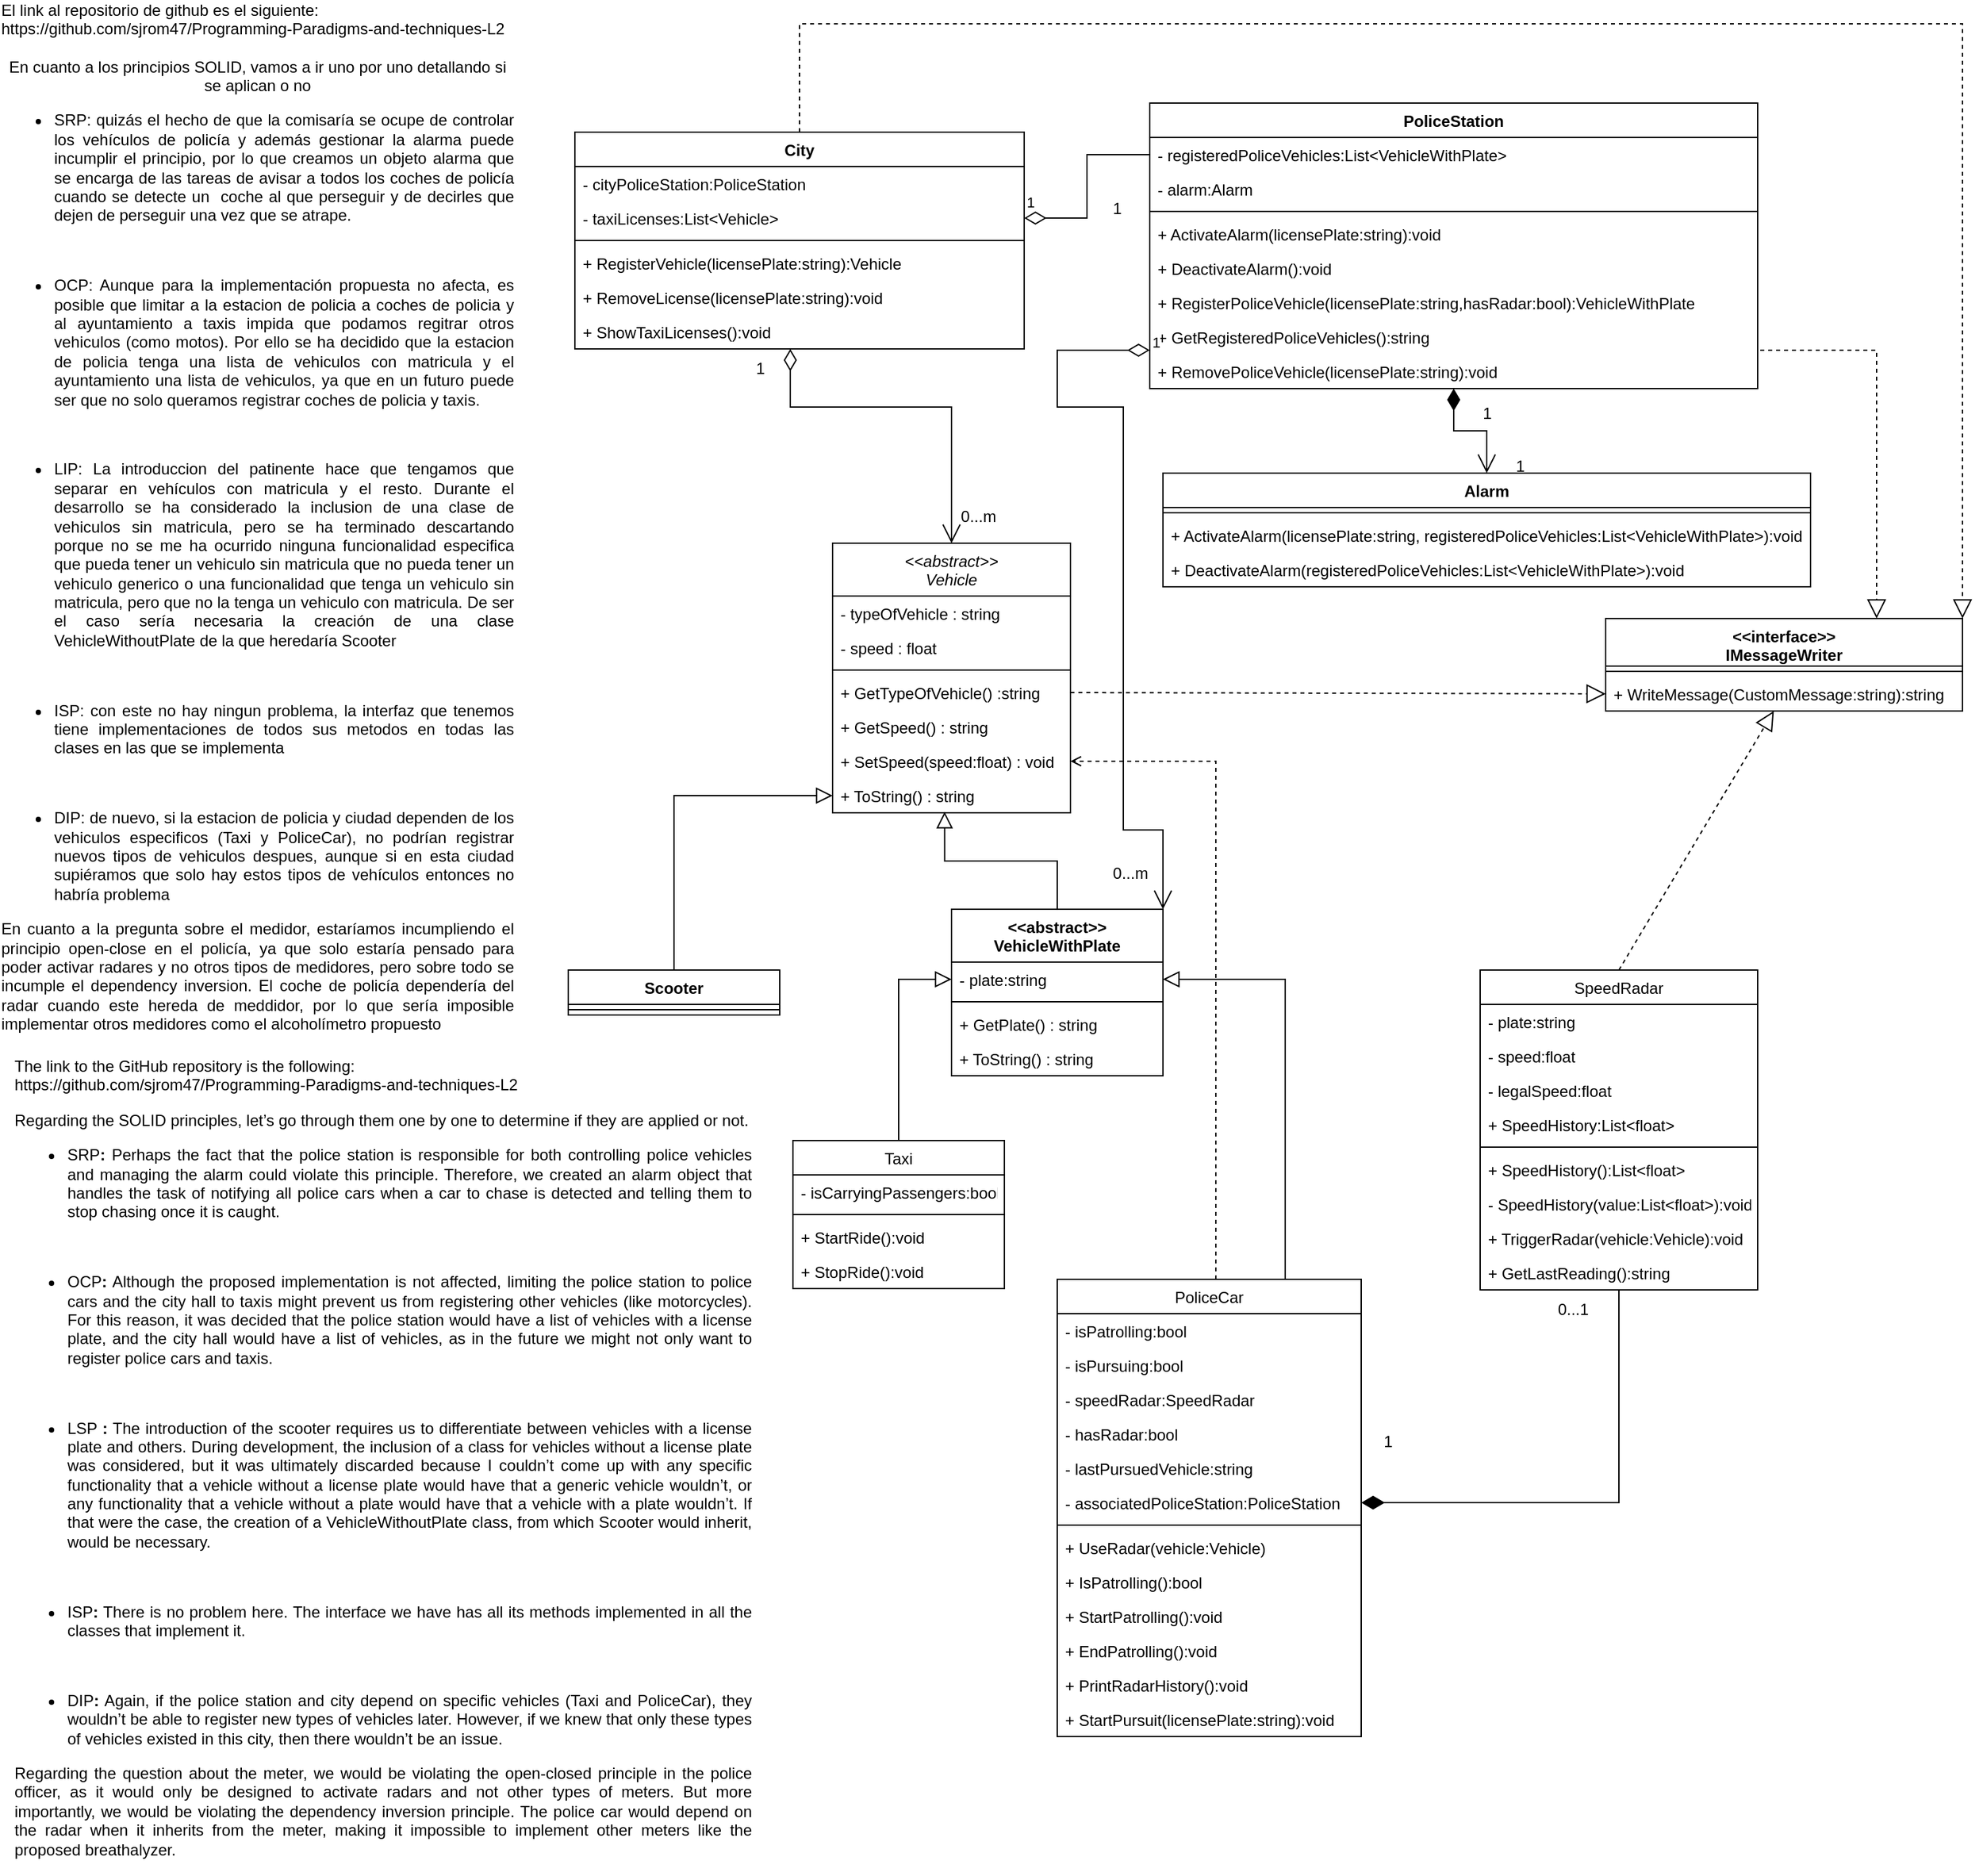 <mxfile version="24.7.17">
  <diagram id="C5RBs43oDa-KdzZeNtuy" name="Page-1">
    <mxGraphModel dx="1994" dy="1859" grid="1" gridSize="10" guides="1" tooltips="1" connect="1" arrows="1" fold="1" page="1" pageScale="1" pageWidth="827" pageHeight="1169" math="0" shadow="0">
      <root>
        <mxCell id="WIyWlLk6GJQsqaUBKTNV-0" />
        <mxCell id="WIyWlLk6GJQsqaUBKTNV-1" parent="WIyWlLk6GJQsqaUBKTNV-0" />
        <mxCell id="zkfFHV4jXpPFQw0GAbJ--0" value="&lt;&lt;abstract&gt;&gt;&#xa;Vehicle" style="swimlane;fontStyle=2;align=center;verticalAlign=top;childLayout=stackLayout;horizontal=1;startSize=40;horizontalStack=0;resizeParent=1;resizeLast=0;collapsible=1;marginBottom=0;rounded=0;shadow=0;strokeWidth=1;" parent="WIyWlLk6GJQsqaUBKTNV-1" vertex="1">
          <mxGeometry x="140" y="133" width="180" height="204" as="geometry">
            <mxRectangle x="230" y="140" width="160" height="26" as="alternateBounds" />
          </mxGeometry>
        </mxCell>
        <mxCell id="zkfFHV4jXpPFQw0GAbJ--1" value="- typeOfVehicle : string" style="text;align=left;verticalAlign=top;spacingLeft=4;spacingRight=4;overflow=hidden;rotatable=0;points=[[0,0.5],[1,0.5]];portConstraint=eastwest;" parent="zkfFHV4jXpPFQw0GAbJ--0" vertex="1">
          <mxGeometry y="40" width="180" height="26" as="geometry" />
        </mxCell>
        <mxCell id="zkfFHV4jXpPFQw0GAbJ--3" value="- speed : float" style="text;align=left;verticalAlign=top;spacingLeft=4;spacingRight=4;overflow=hidden;rotatable=0;points=[[0,0.5],[1,0.5]];portConstraint=eastwest;rounded=0;shadow=0;html=0;" parent="zkfFHV4jXpPFQw0GAbJ--0" vertex="1">
          <mxGeometry y="66" width="180" height="26" as="geometry" />
        </mxCell>
        <mxCell id="zkfFHV4jXpPFQw0GAbJ--4" value="" style="line;html=1;strokeWidth=1;align=left;verticalAlign=middle;spacingTop=-1;spacingLeft=3;spacingRight=3;rotatable=0;labelPosition=right;points=[];portConstraint=eastwest;" parent="zkfFHV4jXpPFQw0GAbJ--0" vertex="1">
          <mxGeometry y="92" width="180" height="8" as="geometry" />
        </mxCell>
        <mxCell id="zkfFHV4jXpPFQw0GAbJ--5" value="+ GetTypeOfVehicle() :string" style="text;align=left;verticalAlign=top;spacingLeft=4;spacingRight=4;overflow=hidden;rotatable=0;points=[[0,0.5],[1,0.5]];portConstraint=eastwest;" parent="zkfFHV4jXpPFQw0GAbJ--0" vertex="1">
          <mxGeometry y="100" width="180" height="26" as="geometry" />
        </mxCell>
        <mxCell id="Tdw9SRZWMOGVQ2NLU8M8-1" value="+ GetSpeed() : string" style="text;align=left;verticalAlign=top;spacingLeft=4;spacingRight=4;overflow=hidden;rotatable=0;points=[[0,0.5],[1,0.5]];portConstraint=eastwest;" parent="zkfFHV4jXpPFQw0GAbJ--0" vertex="1">
          <mxGeometry y="126" width="180" height="26" as="geometry" />
        </mxCell>
        <mxCell id="Tdw9SRZWMOGVQ2NLU8M8-18" value="+ SetSpeed(speed:float) : void" style="text;align=left;verticalAlign=top;spacingLeft=4;spacingRight=4;overflow=hidden;rotatable=0;points=[[0,0.5],[1,0.5]];portConstraint=eastwest;" parent="zkfFHV4jXpPFQw0GAbJ--0" vertex="1">
          <mxGeometry y="152" width="180" height="26" as="geometry" />
        </mxCell>
        <mxCell id="Tdw9SRZWMOGVQ2NLU8M8-2" value="+ ToString() : string" style="text;align=left;verticalAlign=top;spacingLeft=4;spacingRight=4;overflow=hidden;rotatable=0;points=[[0,0.5],[1,0.5]];portConstraint=eastwest;" parent="zkfFHV4jXpPFQw0GAbJ--0" vertex="1">
          <mxGeometry y="178" width="180" height="26" as="geometry" />
        </mxCell>
        <mxCell id="zkfFHV4jXpPFQw0GAbJ--6" value="Taxi" style="swimlane;fontStyle=0;align=center;verticalAlign=top;childLayout=stackLayout;horizontal=1;startSize=26;horizontalStack=0;resizeParent=1;resizeLast=0;collapsible=1;marginBottom=0;rounded=0;shadow=0;strokeWidth=1;" parent="WIyWlLk6GJQsqaUBKTNV-1" vertex="1">
          <mxGeometry x="110" y="585" width="160" height="112" as="geometry">
            <mxRectangle x="130" y="380" width="160" height="26" as="alternateBounds" />
          </mxGeometry>
        </mxCell>
        <mxCell id="zkfFHV4jXpPFQw0GAbJ--7" value="- isCarryingPassengers:bool" style="text;align=left;verticalAlign=top;spacingLeft=4;spacingRight=4;overflow=hidden;rotatable=0;points=[[0,0.5],[1,0.5]];portConstraint=eastwest;" parent="zkfFHV4jXpPFQw0GAbJ--6" vertex="1">
          <mxGeometry y="26" width="160" height="26" as="geometry" />
        </mxCell>
        <mxCell id="zkfFHV4jXpPFQw0GAbJ--9" value="" style="line;html=1;strokeWidth=1;align=left;verticalAlign=middle;spacingTop=-1;spacingLeft=3;spacingRight=3;rotatable=0;labelPosition=right;points=[];portConstraint=eastwest;" parent="zkfFHV4jXpPFQw0GAbJ--6" vertex="1">
          <mxGeometry y="52" width="160" height="8" as="geometry" />
        </mxCell>
        <mxCell id="zkfFHV4jXpPFQw0GAbJ--8" value="+ StartRide():void" style="text;align=left;verticalAlign=top;spacingLeft=4;spacingRight=4;overflow=hidden;rotatable=0;points=[[0,0.5],[1,0.5]];portConstraint=eastwest;rounded=0;shadow=0;html=0;" parent="zkfFHV4jXpPFQw0GAbJ--6" vertex="1">
          <mxGeometry y="60" width="160" height="26" as="geometry" />
        </mxCell>
        <mxCell id="zkfFHV4jXpPFQw0GAbJ--11" value="+ StopRide():void" style="text;align=left;verticalAlign=top;spacingLeft=4;spacingRight=4;overflow=hidden;rotatable=0;points=[[0,0.5],[1,0.5]];portConstraint=eastwest;" parent="zkfFHV4jXpPFQw0GAbJ--6" vertex="1">
          <mxGeometry y="86" width="160" height="26" as="geometry" />
        </mxCell>
        <mxCell id="zkfFHV4jXpPFQw0GAbJ--12" value="" style="endArrow=block;endSize=10;endFill=0;shadow=0;strokeWidth=1;rounded=0;curved=0;edgeStyle=elbowEdgeStyle;elbow=vertical;entryX=0;entryY=0.5;entryDx=0;entryDy=0;" parent="WIyWlLk6GJQsqaUBKTNV-1" source="zkfFHV4jXpPFQw0GAbJ--6" target="FYR1o_9sWj_2wDH_Xqjh-3" edge="1">
          <mxGeometry width="160" relative="1" as="geometry">
            <mxPoint x="200" y="203" as="sourcePoint" />
            <mxPoint x="170" y="409" as="targetPoint" />
            <Array as="points">
              <mxPoint x="190" y="463" />
            </Array>
          </mxGeometry>
        </mxCell>
        <mxCell id="Tdw9SRZWMOGVQ2NLU8M8-36" style="edgeStyle=orthogonalEdgeStyle;rounded=0;orthogonalLoop=1;jettySize=auto;html=1;entryX=1;entryY=0.5;entryDx=0;entryDy=0;endArrow=open;endFill=0;dashed=1;" parent="WIyWlLk6GJQsqaUBKTNV-1" source="zkfFHV4jXpPFQw0GAbJ--13" target="Tdw9SRZWMOGVQ2NLU8M8-18" edge="1">
          <mxGeometry relative="1" as="geometry">
            <Array as="points">
              <mxPoint x="430" y="298" />
            </Array>
          </mxGeometry>
        </mxCell>
        <mxCell id="zkfFHV4jXpPFQw0GAbJ--13" value="PoliceCar" style="swimlane;fontStyle=0;align=center;verticalAlign=top;childLayout=stackLayout;horizontal=1;startSize=26;horizontalStack=0;resizeParent=1;resizeLast=0;collapsible=1;marginBottom=0;rounded=0;shadow=0;strokeWidth=1;" parent="WIyWlLk6GJQsqaUBKTNV-1" vertex="1">
          <mxGeometry x="310" y="690" width="230" height="346" as="geometry">
            <mxRectangle x="340" y="380" width="170" height="26" as="alternateBounds" />
          </mxGeometry>
        </mxCell>
        <mxCell id="Tdw9SRZWMOGVQ2NLU8M8-24" value="- isPatrolling:bool" style="text;align=left;verticalAlign=top;spacingLeft=4;spacingRight=4;overflow=hidden;rotatable=0;points=[[0,0.5],[1,0.5]];portConstraint=eastwest;" parent="zkfFHV4jXpPFQw0GAbJ--13" vertex="1">
          <mxGeometry y="26" width="230" height="26" as="geometry" />
        </mxCell>
        <mxCell id="zkfFHV4jXpPFQw0GAbJ--14" value="- isPursuing:bool" style="text;align=left;verticalAlign=top;spacingLeft=4;spacingRight=4;overflow=hidden;rotatable=0;points=[[0,0.5],[1,0.5]];portConstraint=eastwest;" parent="zkfFHV4jXpPFQw0GAbJ--13" vertex="1">
          <mxGeometry y="52" width="230" height="26" as="geometry" />
        </mxCell>
        <mxCell id="Tdw9SRZWMOGVQ2NLU8M8-34" value="- speedRadar:SpeedRadar" style="text;align=left;verticalAlign=top;spacingLeft=4;spacingRight=4;overflow=hidden;rotatable=0;points=[[0,0.5],[1,0.5]];portConstraint=eastwest;" parent="zkfFHV4jXpPFQw0GAbJ--13" vertex="1">
          <mxGeometry y="78" width="230" height="26" as="geometry" />
        </mxCell>
        <mxCell id="BctB3vog6OX32HgZ9Fam-0" value="- hasRadar:bool" style="text;align=left;verticalAlign=top;spacingLeft=4;spacingRight=4;overflow=hidden;rotatable=0;points=[[0,0.5],[1,0.5]];portConstraint=eastwest;" parent="zkfFHV4jXpPFQw0GAbJ--13" vertex="1">
          <mxGeometry y="104" width="230" height="26" as="geometry" />
        </mxCell>
        <mxCell id="FYR1o_9sWj_2wDH_Xqjh-20" value="- lastPursuedVehicle:string" style="text;align=left;verticalAlign=top;spacingLeft=4;spacingRight=4;overflow=hidden;rotatable=0;points=[[0,0.5],[1,0.5]];portConstraint=eastwest;" parent="zkfFHV4jXpPFQw0GAbJ--13" vertex="1">
          <mxGeometry y="130" width="230" height="26" as="geometry" />
        </mxCell>
        <mxCell id="Tdw9SRZWMOGVQ2NLU8M8-32" value="- associatedPoliceStation:PoliceStation" style="text;align=left;verticalAlign=top;spacingLeft=4;spacingRight=4;overflow=hidden;rotatable=0;points=[[0,0.5],[1,0.5]];portConstraint=eastwest;" parent="zkfFHV4jXpPFQw0GAbJ--13" vertex="1">
          <mxGeometry y="156" width="230" height="26" as="geometry" />
        </mxCell>
        <mxCell id="zkfFHV4jXpPFQw0GAbJ--15" value="" style="line;html=1;strokeWidth=1;align=left;verticalAlign=middle;spacingTop=-1;spacingLeft=3;spacingRight=3;rotatable=0;labelPosition=right;points=[];portConstraint=eastwest;" parent="zkfFHV4jXpPFQw0GAbJ--13" vertex="1">
          <mxGeometry y="182" width="230" height="8" as="geometry" />
        </mxCell>
        <mxCell id="Tdw9SRZWMOGVQ2NLU8M8-12" value="+ UseRadar(vehicle:Vehicle)" style="text;align=left;verticalAlign=top;spacingLeft=4;spacingRight=4;overflow=hidden;rotatable=0;points=[[0,0.5],[1,0.5]];portConstraint=eastwest;" parent="zkfFHV4jXpPFQw0GAbJ--13" vertex="1">
          <mxGeometry y="190" width="230" height="26" as="geometry" />
        </mxCell>
        <mxCell id="Tdw9SRZWMOGVQ2NLU8M8-13" value="+ IsPatrolling():bool" style="text;align=left;verticalAlign=top;spacingLeft=4;spacingRight=4;overflow=hidden;rotatable=0;points=[[0,0.5],[1,0.5]];portConstraint=eastwest;" parent="zkfFHV4jXpPFQw0GAbJ--13" vertex="1">
          <mxGeometry y="216" width="230" height="26" as="geometry" />
        </mxCell>
        <mxCell id="Tdw9SRZWMOGVQ2NLU8M8-14" value="+ StartPatrolling():void" style="text;align=left;verticalAlign=top;spacingLeft=4;spacingRight=4;overflow=hidden;rotatable=0;points=[[0,0.5],[1,0.5]];portConstraint=eastwest;" parent="zkfFHV4jXpPFQw0GAbJ--13" vertex="1">
          <mxGeometry y="242" width="230" height="26" as="geometry" />
        </mxCell>
        <mxCell id="Tdw9SRZWMOGVQ2NLU8M8-15" value="+ EndPatrolling():void" style="text;align=left;verticalAlign=top;spacingLeft=4;spacingRight=4;overflow=hidden;rotatable=0;points=[[0,0.5],[1,0.5]];portConstraint=eastwest;" parent="zkfFHV4jXpPFQw0GAbJ--13" vertex="1">
          <mxGeometry y="268" width="230" height="26" as="geometry" />
        </mxCell>
        <mxCell id="Tdw9SRZWMOGVQ2NLU8M8-16" value="+ PrintRadarHistory():void" style="text;align=left;verticalAlign=top;spacingLeft=4;spacingRight=4;overflow=hidden;rotatable=0;points=[[0,0.5],[1,0.5]];portConstraint=eastwest;" parent="zkfFHV4jXpPFQw0GAbJ--13" vertex="1">
          <mxGeometry y="294" width="230" height="26" as="geometry" />
        </mxCell>
        <mxCell id="iNS-yqDXoTO4v2bwnHlp-34" value="+ StartPursuit(licensePlate:string):void" style="text;align=left;verticalAlign=top;spacingLeft=4;spacingRight=4;overflow=hidden;rotatable=0;points=[[0,0.5],[1,0.5]];portConstraint=eastwest;" parent="zkfFHV4jXpPFQw0GAbJ--13" vertex="1">
          <mxGeometry y="320" width="230" height="26" as="geometry" />
        </mxCell>
        <mxCell id="zkfFHV4jXpPFQw0GAbJ--16" value="" style="endArrow=block;endSize=10;endFill=0;shadow=0;strokeWidth=1;rounded=0;curved=0;edgeStyle=elbowEdgeStyle;elbow=vertical;entryX=1;entryY=0.5;entryDx=0;entryDy=0;exitX=0.75;exitY=0;exitDx=0;exitDy=0;" parent="WIyWlLk6GJQsqaUBKTNV-1" source="zkfFHV4jXpPFQw0GAbJ--13" target="FYR1o_9sWj_2wDH_Xqjh-3" edge="1">
          <mxGeometry width="160" relative="1" as="geometry">
            <mxPoint x="210" y="373" as="sourcePoint" />
            <mxPoint x="310" y="271" as="targetPoint" />
            <Array as="points">
              <mxPoint x="430" y="463" />
            </Array>
          </mxGeometry>
        </mxCell>
        <mxCell id="Tdw9SRZWMOGVQ2NLU8M8-35" style="edgeStyle=orthogonalEdgeStyle;rounded=0;orthogonalLoop=1;jettySize=auto;html=1;entryX=1;entryY=0.5;entryDx=0;entryDy=0;endArrow=diamondThin;endFill=1;startSize=6;endSize=15;" parent="WIyWlLk6GJQsqaUBKTNV-1" source="zkfFHV4jXpPFQw0GAbJ--17" target="Tdw9SRZWMOGVQ2NLU8M8-32" edge="1">
          <mxGeometry relative="1" as="geometry" />
        </mxCell>
        <mxCell id="zkfFHV4jXpPFQw0GAbJ--17" value="SpeedRadar" style="swimlane;fontStyle=0;align=center;verticalAlign=top;childLayout=stackLayout;horizontal=1;startSize=26;horizontalStack=0;resizeParent=1;resizeLast=0;collapsible=1;marginBottom=0;rounded=0;shadow=0;strokeWidth=1;" parent="WIyWlLk6GJQsqaUBKTNV-1" vertex="1">
          <mxGeometry x="630" y="456" width="210" height="242" as="geometry">
            <mxRectangle x="550" y="140" width="160" height="26" as="alternateBounds" />
          </mxGeometry>
        </mxCell>
        <mxCell id="zkfFHV4jXpPFQw0GAbJ--18" value="- plate:string" style="text;align=left;verticalAlign=top;spacingLeft=4;spacingRight=4;overflow=hidden;rotatable=0;points=[[0,0.5],[1,0.5]];portConstraint=eastwest;" parent="zkfFHV4jXpPFQw0GAbJ--17" vertex="1">
          <mxGeometry y="26" width="210" height="26" as="geometry" />
        </mxCell>
        <mxCell id="zkfFHV4jXpPFQw0GAbJ--19" value="- speed:float" style="text;align=left;verticalAlign=top;spacingLeft=4;spacingRight=4;overflow=hidden;rotatable=0;points=[[0,0.5],[1,0.5]];portConstraint=eastwest;rounded=0;shadow=0;html=0;" parent="zkfFHV4jXpPFQw0GAbJ--17" vertex="1">
          <mxGeometry y="52" width="210" height="26" as="geometry" />
        </mxCell>
        <mxCell id="zkfFHV4jXpPFQw0GAbJ--20" value="- legalSpeed:float" style="text;align=left;verticalAlign=top;spacingLeft=4;spacingRight=4;overflow=hidden;rotatable=0;points=[[0,0.5],[1,0.5]];portConstraint=eastwest;rounded=0;shadow=0;html=0;" parent="zkfFHV4jXpPFQw0GAbJ--17" vertex="1">
          <mxGeometry y="78" width="210" height="26" as="geometry" />
        </mxCell>
        <mxCell id="zkfFHV4jXpPFQw0GAbJ--21" value="+ SpeedHistory:List&lt;float&gt;" style="text;align=left;verticalAlign=top;spacingLeft=4;spacingRight=4;overflow=hidden;rotatable=0;points=[[0,0.5],[1,0.5]];portConstraint=eastwest;rounded=0;shadow=0;html=0;" parent="zkfFHV4jXpPFQw0GAbJ--17" vertex="1">
          <mxGeometry y="104" width="210" height="26" as="geometry" />
        </mxCell>
        <mxCell id="zkfFHV4jXpPFQw0GAbJ--23" value="" style="line;html=1;strokeWidth=1;align=left;verticalAlign=middle;spacingTop=-1;spacingLeft=3;spacingRight=3;rotatable=0;labelPosition=right;points=[];portConstraint=eastwest;" parent="zkfFHV4jXpPFQw0GAbJ--17" vertex="1">
          <mxGeometry y="130" width="210" height="8" as="geometry" />
        </mxCell>
        <mxCell id="zkfFHV4jXpPFQw0GAbJ--22" value="+ SpeedHistory():List&lt;float&gt;" style="text;align=left;verticalAlign=top;spacingLeft=4;spacingRight=4;overflow=hidden;rotatable=0;points=[[0,0.5],[1,0.5]];portConstraint=eastwest;rounded=0;shadow=0;html=0;" parent="zkfFHV4jXpPFQw0GAbJ--17" vertex="1">
          <mxGeometry y="138" width="210" height="26" as="geometry" />
        </mxCell>
        <mxCell id="zkfFHV4jXpPFQw0GAbJ--24" value="- SpeedHistory(value:List&lt;float&gt;):void" style="text;align=left;verticalAlign=top;spacingLeft=4;spacingRight=4;overflow=hidden;rotatable=0;points=[[0,0.5],[1,0.5]];portConstraint=eastwest;" parent="zkfFHV4jXpPFQw0GAbJ--17" vertex="1">
          <mxGeometry y="164" width="210" height="26" as="geometry" />
        </mxCell>
        <mxCell id="zkfFHV4jXpPFQw0GAbJ--25" value="+ TriggerRadar(vehicle:Vehicle):void" style="text;align=left;verticalAlign=top;spacingLeft=4;spacingRight=4;overflow=hidden;rotatable=0;points=[[0,0.5],[1,0.5]];portConstraint=eastwest;" parent="zkfFHV4jXpPFQw0GAbJ--17" vertex="1">
          <mxGeometry y="190" width="210" height="26" as="geometry" />
        </mxCell>
        <mxCell id="Tdw9SRZWMOGVQ2NLU8M8-19" value="+ GetLastReading():string" style="text;align=left;verticalAlign=top;spacingLeft=4;spacingRight=4;overflow=hidden;rotatable=0;points=[[0,0.5],[1,0.5]];portConstraint=eastwest;" parent="zkfFHV4jXpPFQw0GAbJ--17" vertex="1">
          <mxGeometry y="216" width="210" height="26" as="geometry" />
        </mxCell>
        <mxCell id="Tdw9SRZWMOGVQ2NLU8M8-5" value="&amp;lt;&amp;lt;interface&amp;gt;&amp;gt;&lt;div&gt;IMessageWriter&lt;/div&gt;" style="swimlane;fontStyle=1;align=center;verticalAlign=top;childLayout=stackLayout;horizontal=1;startSize=36;horizontalStack=0;resizeParent=1;resizeParentMax=0;resizeLast=0;collapsible=1;marginBottom=0;whiteSpace=wrap;html=1;" parent="WIyWlLk6GJQsqaUBKTNV-1" vertex="1">
          <mxGeometry x="725" y="190" width="270" height="70" as="geometry" />
        </mxCell>
        <mxCell id="Tdw9SRZWMOGVQ2NLU8M8-7" value="" style="line;strokeWidth=1;fillColor=none;align=left;verticalAlign=middle;spacingTop=-1;spacingLeft=3;spacingRight=3;rotatable=0;labelPosition=right;points=[];portConstraint=eastwest;strokeColor=inherit;" parent="Tdw9SRZWMOGVQ2NLU8M8-5" vertex="1">
          <mxGeometry y="36" width="270" height="8" as="geometry" />
        </mxCell>
        <mxCell id="Tdw9SRZWMOGVQ2NLU8M8-8" value="+ WriteMessage(CustomMessage:string):string" style="text;strokeColor=none;fillColor=none;align=left;verticalAlign=top;spacingLeft=4;spacingRight=4;overflow=hidden;rotatable=0;points=[[0,0.5],[1,0.5]];portConstraint=eastwest;whiteSpace=wrap;html=1;" parent="Tdw9SRZWMOGVQ2NLU8M8-5" vertex="1">
          <mxGeometry y="44" width="270" height="26" as="geometry" />
        </mxCell>
        <mxCell id="ntqVdeVuu3aMAFXfM20n-0" style="edgeStyle=orthogonalEdgeStyle;rounded=0;orthogonalLoop=1;jettySize=auto;html=1;dashed=1;strokeColor=default;align=center;verticalAlign=middle;fontFamily=Helvetica;fontSize=11;fontColor=default;labelBackgroundColor=default;endArrow=block;endFill=0;endSize=12;exitX=1;exitY=0.5;exitDx=0;exitDy=0;" parent="WIyWlLk6GJQsqaUBKTNV-1" source="HIWES7zEq5GttDM-q2rz-3" target="Tdw9SRZWMOGVQ2NLU8M8-5" edge="1">
          <mxGeometry relative="1" as="geometry">
            <Array as="points">
              <mxPoint x="930" y="-13" />
            </Array>
          </mxGeometry>
        </mxCell>
        <mxCell id="ntqVdeVuu3aMAFXfM20n-9" style="edgeStyle=orthogonalEdgeStyle;rounded=0;orthogonalLoop=1;jettySize=auto;html=1;entryX=0.5;entryY=0;entryDx=0;entryDy=0;strokeColor=default;align=left;verticalAlign=bottom;fontFamily=Helvetica;fontSize=11;fontColor=default;labelBackgroundColor=default;startArrow=diamondThin;startFill=1;startSize=14;endArrow=open;endSize=12;" parent="WIyWlLk6GJQsqaUBKTNV-1" source="Tdw9SRZWMOGVQ2NLU8M8-20" target="ntqVdeVuu3aMAFXfM20n-2" edge="1">
          <mxGeometry relative="1" as="geometry" />
        </mxCell>
        <mxCell id="Tdw9SRZWMOGVQ2NLU8M8-20" value="PoliceStation" style="swimlane;fontStyle=1;align=center;verticalAlign=top;childLayout=stackLayout;horizontal=1;startSize=26;horizontalStack=0;resizeParent=1;resizeParentMax=0;resizeLast=0;collapsible=1;marginBottom=0;whiteSpace=wrap;html=1;" parent="WIyWlLk6GJQsqaUBKTNV-1" vertex="1">
          <mxGeometry x="380" y="-200" width="460" height="216" as="geometry" />
        </mxCell>
        <mxCell id="Tdw9SRZWMOGVQ2NLU8M8-21" value="- registeredPoliceVehicles:List&amp;lt;VehicleWithPlate&amp;gt;" style="text;strokeColor=none;fillColor=none;align=left;verticalAlign=top;spacingLeft=4;spacingRight=4;overflow=hidden;rotatable=0;points=[[0,0.5],[1,0.5]];portConstraint=eastwest;whiteSpace=wrap;html=1;" parent="Tdw9SRZWMOGVQ2NLU8M8-20" vertex="1">
          <mxGeometry y="26" width="460" height="26" as="geometry" />
        </mxCell>
        <mxCell id="ntqVdeVuu3aMAFXfM20n-10" value="- alarm:Alarm" style="text;strokeColor=none;fillColor=none;align=left;verticalAlign=top;spacingLeft=4;spacingRight=4;overflow=hidden;rotatable=0;points=[[0,0.5],[1,0.5]];portConstraint=eastwest;whiteSpace=wrap;html=1;" parent="Tdw9SRZWMOGVQ2NLU8M8-20" vertex="1">
          <mxGeometry y="52" width="460" height="26" as="geometry" />
        </mxCell>
        <mxCell id="Tdw9SRZWMOGVQ2NLU8M8-22" value="" style="line;strokeWidth=1;fillColor=none;align=left;verticalAlign=middle;spacingTop=-1;spacingLeft=3;spacingRight=3;rotatable=0;labelPosition=right;points=[];portConstraint=eastwest;strokeColor=inherit;" parent="Tdw9SRZWMOGVQ2NLU8M8-20" vertex="1">
          <mxGeometry y="78" width="460" height="8" as="geometry" />
        </mxCell>
        <mxCell id="iNS-yqDXoTO4v2bwnHlp-31" value="+ ActivateAlarm(licensePlate:string):void" style="text;align=left;verticalAlign=top;spacingLeft=4;spacingRight=4;overflow=hidden;rotatable=0;points=[[0,0.5],[1,0.5]];portConstraint=eastwest;" parent="Tdw9SRZWMOGVQ2NLU8M8-20" vertex="1">
          <mxGeometry y="86" width="460" height="26" as="geometry" />
        </mxCell>
        <mxCell id="iNS-yqDXoTO4v2bwnHlp-32" value="+ DeactivateAlarm():void" style="text;align=left;verticalAlign=top;spacingLeft=4;spacingRight=4;overflow=hidden;rotatable=0;points=[[0,0.5],[1,0.5]];portConstraint=eastwest;" parent="Tdw9SRZWMOGVQ2NLU8M8-20" vertex="1">
          <mxGeometry y="112" width="460" height="26" as="geometry" />
        </mxCell>
        <mxCell id="HIWES7zEq5GttDM-q2rz-0" value="+ RegisterPoliceVehicle(licensePlate:string,hasRadar:bool):VehicleWithPlate" style="text;strokeColor=none;fillColor=none;align=left;verticalAlign=top;spacingLeft=4;spacingRight=4;overflow=hidden;rotatable=0;points=[[0,0.5],[1,0.5]];portConstraint=eastwest;whiteSpace=wrap;html=1;" parent="Tdw9SRZWMOGVQ2NLU8M8-20" vertex="1">
          <mxGeometry y="138" width="460" height="26" as="geometry" />
        </mxCell>
        <mxCell id="k7UdUFKAMcgVLaWvcRoY-4" value="+ GetRegisteredPoliceVehicles():string" style="text;strokeColor=none;fillColor=none;align=left;verticalAlign=top;spacingLeft=4;spacingRight=4;overflow=hidden;rotatable=0;points=[[0,0.5],[1,0.5]];portConstraint=eastwest;whiteSpace=wrap;html=1;" vertex="1" parent="Tdw9SRZWMOGVQ2NLU8M8-20">
          <mxGeometry y="164" width="460" height="26" as="geometry" />
        </mxCell>
        <mxCell id="HIWES7zEq5GttDM-q2rz-3" value="+ RemovePoliceVehicle(licensePlate:string):void" style="text;strokeColor=none;fillColor=none;align=left;verticalAlign=top;spacingLeft=4;spacingRight=4;overflow=hidden;rotatable=0;points=[[0,0.5],[1,0.5]];portConstraint=eastwest;whiteSpace=wrap;html=1;" parent="Tdw9SRZWMOGVQ2NLU8M8-20" vertex="1">
          <mxGeometry y="190" width="460" height="26" as="geometry" />
        </mxCell>
        <mxCell id="iNS-yqDXoTO4v2bwnHlp-13" style="edgeStyle=orthogonalEdgeStyle;rounded=0;orthogonalLoop=1;jettySize=auto;html=1;endArrow=open;endFill=0;endSize=12;startSize=14;startArrow=diamondThin;startFill=0;entryX=0.5;entryY=0;entryDx=0;entryDy=0;" parent="WIyWlLk6GJQsqaUBKTNV-1" source="Tdw9SRZWMOGVQ2NLU8M8-25" target="zkfFHV4jXpPFQw0GAbJ--0" edge="1">
          <mxGeometry relative="1" as="geometry">
            <mxPoint x="230" y="130" as="targetPoint" />
            <Array as="points">
              <mxPoint x="108" y="30" />
              <mxPoint x="230" y="30" />
            </Array>
          </mxGeometry>
        </mxCell>
        <mxCell id="ntqVdeVuu3aMAFXfM20n-1" style="edgeStyle=orthogonalEdgeStyle;rounded=0;orthogonalLoop=1;jettySize=auto;html=1;dashed=1;strokeColor=default;align=center;verticalAlign=middle;fontFamily=Helvetica;fontSize=11;fontColor=default;labelBackgroundColor=default;endArrow=block;endFill=0;endSize=12;entryX=1;entryY=0;entryDx=0;entryDy=0;" parent="WIyWlLk6GJQsqaUBKTNV-1" source="Tdw9SRZWMOGVQ2NLU8M8-25" target="Tdw9SRZWMOGVQ2NLU8M8-5" edge="1">
          <mxGeometry relative="1" as="geometry">
            <mxPoint x="1000" y="190" as="targetPoint" />
            <Array as="points">
              <mxPoint x="115" y="-260" />
              <mxPoint x="995" y="-260" />
            </Array>
          </mxGeometry>
        </mxCell>
        <mxCell id="Tdw9SRZWMOGVQ2NLU8M8-25" value="City" style="swimlane;fontStyle=1;align=center;verticalAlign=top;childLayout=stackLayout;horizontal=1;startSize=26;horizontalStack=0;resizeParent=1;resizeParentMax=0;resizeLast=0;collapsible=1;marginBottom=0;whiteSpace=wrap;html=1;" parent="WIyWlLk6GJQsqaUBKTNV-1" vertex="1">
          <mxGeometry x="-55" y="-178" width="340" height="164" as="geometry" />
        </mxCell>
        <mxCell id="Tdw9SRZWMOGVQ2NLU8M8-26" value="- cityPoliceStation:PoliceStation" style="text;strokeColor=none;fillColor=none;align=left;verticalAlign=top;spacingLeft=4;spacingRight=4;overflow=hidden;rotatable=0;points=[[0,0.5],[1,0.5]];portConstraint=eastwest;whiteSpace=wrap;html=1;" parent="Tdw9SRZWMOGVQ2NLU8M8-25" vertex="1">
          <mxGeometry y="26" width="340" height="26" as="geometry" />
        </mxCell>
        <mxCell id="Tdw9SRZWMOGVQ2NLU8M8-29" value="- taxiLicenses:List&amp;lt;Vehicle&amp;gt;" style="text;strokeColor=none;fillColor=none;align=left;verticalAlign=top;spacingLeft=4;spacingRight=4;overflow=hidden;rotatable=0;points=[[0,0.5],[1,0.5]];portConstraint=eastwest;whiteSpace=wrap;html=1;" parent="Tdw9SRZWMOGVQ2NLU8M8-25" vertex="1">
          <mxGeometry y="52" width="340" height="26" as="geometry" />
        </mxCell>
        <mxCell id="Tdw9SRZWMOGVQ2NLU8M8-27" value="" style="line;strokeWidth=1;fillColor=none;align=left;verticalAlign=middle;spacingTop=-1;spacingLeft=3;spacingRight=3;rotatable=0;labelPosition=right;points=[];portConstraint=eastwest;strokeColor=inherit;" parent="Tdw9SRZWMOGVQ2NLU8M8-25" vertex="1">
          <mxGeometry y="78" width="340" height="8" as="geometry" />
        </mxCell>
        <mxCell id="HIWES7zEq5GttDM-q2rz-1" value="+ RegisterVehicle(licensePlate:string):Vehicle" style="text;strokeColor=none;fillColor=none;align=left;verticalAlign=top;spacingLeft=4;spacingRight=4;overflow=hidden;rotatable=0;points=[[0,0.5],[1,0.5]];portConstraint=eastwest;whiteSpace=wrap;html=1;" parent="Tdw9SRZWMOGVQ2NLU8M8-25" vertex="1">
          <mxGeometry y="86" width="340" height="26" as="geometry" />
        </mxCell>
        <mxCell id="k7UdUFKAMcgVLaWvcRoY-3" value="+ RemoveLicense(licensePlate:string):void" style="text;strokeColor=none;fillColor=none;align=left;verticalAlign=top;spacingLeft=4;spacingRight=4;overflow=hidden;rotatable=0;points=[[0,0.5],[1,0.5]];portConstraint=eastwest;whiteSpace=wrap;html=1;" vertex="1" parent="Tdw9SRZWMOGVQ2NLU8M8-25">
          <mxGeometry y="112" width="340" height="26" as="geometry" />
        </mxCell>
        <mxCell id="HIWES7zEq5GttDM-q2rz-2" value="+ ShowTaxiLicenses():void" style="text;strokeColor=none;fillColor=none;align=left;verticalAlign=top;spacingLeft=4;spacingRight=4;overflow=hidden;rotatable=0;points=[[0,0.5],[1,0.5]];portConstraint=eastwest;whiteSpace=wrap;html=1;" parent="Tdw9SRZWMOGVQ2NLU8M8-25" vertex="1">
          <mxGeometry y="138" width="340" height="26" as="geometry" />
        </mxCell>
        <mxCell id="Tdw9SRZWMOGVQ2NLU8M8-40" value="" style="endArrow=block;dashed=1;endFill=0;endSize=12;html=1;rounded=0;exitX=1;exitY=0.5;exitDx=0;exitDy=0;entryX=0;entryY=0.5;entryDx=0;entryDy=0;" parent="WIyWlLk6GJQsqaUBKTNV-1" source="zkfFHV4jXpPFQw0GAbJ--5" target="Tdw9SRZWMOGVQ2NLU8M8-8" edge="1">
          <mxGeometry width="160" relative="1" as="geometry">
            <mxPoint x="560" y="350" as="sourcePoint" />
            <mxPoint x="720" y="350" as="targetPoint" />
            <Array as="points" />
          </mxGeometry>
        </mxCell>
        <mxCell id="Tdw9SRZWMOGVQ2NLU8M8-41" value="" style="endArrow=block;dashed=1;endFill=0;endSize=12;html=1;rounded=0;exitX=0.5;exitY=0;exitDx=0;exitDy=0;" parent="WIyWlLk6GJQsqaUBKTNV-1" source="zkfFHV4jXpPFQw0GAbJ--17" target="Tdw9SRZWMOGVQ2NLU8M8-8" edge="1">
          <mxGeometry width="160" relative="1" as="geometry">
            <mxPoint x="560" y="350" as="sourcePoint" />
            <mxPoint x="720" y="350" as="targetPoint" />
          </mxGeometry>
        </mxCell>
        <mxCell id="Tdw9SRZWMOGVQ2NLU8M8-42" value="1" style="endArrow=none;html=1;endSize=12;startArrow=diamondThin;startSize=14;startFill=0;edgeStyle=orthogonalEdgeStyle;align=left;verticalAlign=bottom;rounded=0;exitX=1;exitY=0.5;exitDx=0;exitDy=0;entryX=0;entryY=0.5;entryDx=0;entryDy=0;endFill=0;" parent="WIyWlLk6GJQsqaUBKTNV-1" source="Tdw9SRZWMOGVQ2NLU8M8-29" target="Tdw9SRZWMOGVQ2NLU8M8-21" edge="1">
          <mxGeometry x="-1" y="3" relative="1" as="geometry">
            <mxPoint x="390" y="210" as="sourcePoint" />
            <mxPoint x="550" y="210" as="targetPoint" />
          </mxGeometry>
        </mxCell>
        <mxCell id="FYR1o_9sWj_2wDH_Xqjh-1" value="1" style="endArrow=open;html=1;endSize=12;startArrow=diamondThin;startSize=14;startFill=0;edgeStyle=orthogonalEdgeStyle;align=left;verticalAlign=bottom;rounded=0;entryX=1;entryY=0;entryDx=0;entryDy=0;" parent="WIyWlLk6GJQsqaUBKTNV-1" source="Tdw9SRZWMOGVQ2NLU8M8-20" target="FYR1o_9sWj_2wDH_Xqjh-2" edge="1">
          <mxGeometry x="-1" y="3" relative="1" as="geometry">
            <mxPoint x="350" y="-50" as="sourcePoint" />
            <mxPoint x="510" y="485" as="targetPoint" />
            <Array as="points">
              <mxPoint x="310" y="-13" />
              <mxPoint x="310" y="30" />
              <mxPoint x="360" y="30" />
              <mxPoint x="360" y="350" />
              <mxPoint x="390" y="350" />
            </Array>
          </mxGeometry>
        </mxCell>
        <mxCell id="FYR1o_9sWj_2wDH_Xqjh-11" style="edgeStyle=orthogonalEdgeStyle;rounded=0;orthogonalLoop=1;jettySize=auto;html=1;endArrow=block;endFill=0;strokeWidth=1;endSize=10;entryX=0.471;entryY=0.973;entryDx=0;entryDy=0;entryPerimeter=0;" parent="WIyWlLk6GJQsqaUBKTNV-1" source="FYR1o_9sWj_2wDH_Xqjh-2" target="Tdw9SRZWMOGVQ2NLU8M8-2" edge="1">
          <mxGeometry relative="1" as="geometry">
            <mxPoint x="300" y="324" as="targetPoint" />
          </mxGeometry>
        </mxCell>
        <mxCell id="FYR1o_9sWj_2wDH_Xqjh-2" value="&amp;lt;&amp;lt;abstract&amp;gt;&amp;gt;&lt;div&gt;VehicleWithPlate&lt;/div&gt;" style="swimlane;fontStyle=1;align=center;verticalAlign=top;childLayout=stackLayout;horizontal=1;startSize=40;horizontalStack=0;resizeParent=1;resizeParentMax=0;resizeLast=0;collapsible=1;marginBottom=0;whiteSpace=wrap;html=1;" parent="WIyWlLk6GJQsqaUBKTNV-1" vertex="1">
          <mxGeometry x="230" y="410" width="160" height="126" as="geometry" />
        </mxCell>
        <mxCell id="FYR1o_9sWj_2wDH_Xqjh-3" value="- plate:string" style="text;strokeColor=none;fillColor=none;align=left;verticalAlign=top;spacingLeft=4;spacingRight=4;overflow=hidden;rotatable=0;points=[[0,0.5],[1,0.5]];portConstraint=eastwest;whiteSpace=wrap;html=1;" parent="FYR1o_9sWj_2wDH_Xqjh-2" vertex="1">
          <mxGeometry y="40" width="160" height="26" as="geometry" />
        </mxCell>
        <mxCell id="FYR1o_9sWj_2wDH_Xqjh-4" value="" style="line;strokeWidth=1;fillColor=none;align=left;verticalAlign=middle;spacingTop=-1;spacingLeft=3;spacingRight=3;rotatable=0;labelPosition=right;points=[];portConstraint=eastwest;strokeColor=inherit;" parent="FYR1o_9sWj_2wDH_Xqjh-2" vertex="1">
          <mxGeometry y="66" width="160" height="8" as="geometry" />
        </mxCell>
        <mxCell id="Tdw9SRZWMOGVQ2NLU8M8-0" value="+ GetPlate() : string" style="text;align=left;verticalAlign=top;spacingLeft=4;spacingRight=4;overflow=hidden;rotatable=0;points=[[0,0.5],[1,0.5]];portConstraint=eastwest;" parent="FYR1o_9sWj_2wDH_Xqjh-2" vertex="1">
          <mxGeometry y="74" width="160" height="26" as="geometry" />
        </mxCell>
        <mxCell id="FYR1o_9sWj_2wDH_Xqjh-13" value="+ ToString() : string" style="text;align=left;verticalAlign=top;spacingLeft=4;spacingRight=4;overflow=hidden;rotatable=0;points=[[0,0.5],[1,0.5]];portConstraint=eastwest;" parent="FYR1o_9sWj_2wDH_Xqjh-2" vertex="1">
          <mxGeometry y="100" width="160" height="26" as="geometry" />
        </mxCell>
        <mxCell id="iNS-yqDXoTO4v2bwnHlp-10" style="edgeStyle=orthogonalEdgeStyle;rounded=0;orthogonalLoop=1;jettySize=auto;html=1;endArrow=block;endFill=0;endSize=10;entryX=0;entryY=0.5;entryDx=0;entryDy=0;" parent="WIyWlLk6GJQsqaUBKTNV-1" source="FYR1o_9sWj_2wDH_Xqjh-6" target="Tdw9SRZWMOGVQ2NLU8M8-2" edge="1">
          <mxGeometry relative="1" as="geometry">
            <mxPoint x="20" y="335" as="targetPoint" />
          </mxGeometry>
        </mxCell>
        <mxCell id="FYR1o_9sWj_2wDH_Xqjh-6" value="Scooter" style="swimlane;fontStyle=1;align=center;verticalAlign=top;childLayout=stackLayout;horizontal=1;startSize=26;horizontalStack=0;resizeParent=1;resizeParentMax=0;resizeLast=0;collapsible=1;marginBottom=0;whiteSpace=wrap;html=1;" parent="WIyWlLk6GJQsqaUBKTNV-1" vertex="1">
          <mxGeometry x="-60" y="456" width="160" height="34" as="geometry" />
        </mxCell>
        <mxCell id="FYR1o_9sWj_2wDH_Xqjh-8" value="" style="line;strokeWidth=1;fillColor=none;align=left;verticalAlign=middle;spacingTop=-1;spacingLeft=3;spacingRight=3;rotatable=0;labelPosition=right;points=[];portConstraint=eastwest;strokeColor=inherit;" parent="FYR1o_9sWj_2wDH_Xqjh-6" vertex="1">
          <mxGeometry y="26" width="160" height="8" as="geometry" />
        </mxCell>
        <mxCell id="iNS-yqDXoTO4v2bwnHlp-6" value="&lt;div style=&quot;text-align: justify;&quot;&gt;El link al repositorio de github es el siguiente:&amp;nbsp;&lt;/div&gt;&lt;div style=&quot;text-align: justify;&quot;&gt;https://github.com/sjrom47/Programming-Paradigms-and-techniques-L2&lt;/div&gt;&lt;div style=&quot;text-align: justify;&quot;&gt;&lt;br&gt;&lt;/div&gt;En cuanto a los principios SOLID, vamos a ir uno por uno detallando si se aplican o no&lt;br&gt;&lt;div style=&quot;text-align: justify;&quot;&gt;&lt;ul&gt;&lt;li&gt;&lt;span style=&quot;background-color: initial;&quot;&gt;SRP: quizás el hecho de que la comisaría se ocupe de controlar los vehículos de policía y además gestionar la alarma puede incumplir el principio, por lo que creamos un objeto alarma que se encarga de las tareas de avisar a todos los coches de policía cuando se detecte un&amp;nbsp; coche al que perseguir y de decirles que dejen de perseguir una vez que se atrape.&lt;/span&gt;&lt;/li&gt;&lt;/ul&gt;&lt;br&gt;&lt;ul&gt;&lt;li&gt;&lt;span style=&quot;background-color: initial;&quot;&gt;OCP: Aunque para la implementación propuesta no afecta, es posible que limitar a la estacion de policia a coches de policia y al ayuntamiento a taxis impida que podamos regitrar otros vehiculos (como motos). Por ello se ha decidido que la estacion de policia tenga una lista de vehiculos con matricula y el ayuntamiento una lista de vehiculos, ya que en un futuro puede ser que no solo queramos registrar coches de policia y taxis.&lt;/span&gt;&lt;/li&gt;&lt;/ul&gt;&lt;br&gt;&lt;ul&gt;&lt;li&gt;&lt;span style=&quot;background-color: initial;&quot;&gt;LIP: La introduccion del patinente hace que tengamos que separar en vehículos con matricula y el resto. Durante el desarrollo se ha considerado la inclusion de una clase de vehiculos sin matricula, pero se ha terminado descartando porque no se me ha ocurrido ninguna funcionalidad especifica que pueda tener un vehiculo sin matricula que no pueda tener un vehiculo generico o una funcionalidad que tenga un vehiculo sin matricula, pero que no la tenga un vehiculo con matricula. De ser el caso sería necesaria la creación de una clase VehicleWithoutPlate de la que heredaría Scooter&lt;/span&gt;&lt;/li&gt;&lt;/ul&gt;&lt;br&gt;&lt;ul&gt;&lt;li&gt;&lt;span style=&quot;background-color: initial;&quot;&gt;ISP: con este no hay ningun problema, la interfaz que tenemos tiene implementaciones de todos sus metodos en todas las clases en las que se implementa&lt;/span&gt;&lt;/li&gt;&lt;/ul&gt;&lt;br&gt;&lt;ul&gt;&lt;li&gt;&lt;span style=&quot;background-color: initial;&quot;&gt;DIP: de nuevo, si la estacion de policia y ciudad dependen de los vehiculos especificos (Taxi y PoliceCar), no podrían registrar nuevos tipos de vehiculos despues, aunque si en esta ciudad supiéramos que solo hay estos tipos de vehículos entonces no habría problema&lt;/span&gt;&lt;/li&gt;&lt;/ul&gt;En cuanto a la pregunta sobre el medidor, estaríamos incumpliendo el principio open-close en el policía, ya que solo estaría pensado para poder activar radares y no otros tipos de medidores, pero sobre todo se incumple el dependency inversion. El coche de policía dependería del radar cuando este hereda de meddidor, por lo que sería imposible implementar otros medidores como el alcoholímetro propuesto&lt;/div&gt;" style="text;align=center;verticalAlign=middle;resizable=1;points=[];autosize=0;strokeColor=none;fillColor=none;rotation=0;html=1;overflow=visible;treeFolding=0;whiteSpace=wrap;" parent="WIyWlLk6GJQsqaUBKTNV-1" vertex="1">
          <mxGeometry x="-490" y="-262" width="390" height="750" as="geometry" />
        </mxCell>
        <mxCell id="iNS-yqDXoTO4v2bwnHlp-21" value="1" style="text;html=1;align=center;verticalAlign=middle;resizable=0;points=[];autosize=1;strokeColor=none;fillColor=none;" parent="WIyWlLk6GJQsqaUBKTNV-1" vertex="1">
          <mxGeometry x="70" y="-14" width="30" height="30" as="geometry" />
        </mxCell>
        <mxCell id="iNS-yqDXoTO4v2bwnHlp-22" value="0...m" style="text;html=1;align=center;verticalAlign=middle;resizable=0;points=[];autosize=1;strokeColor=none;fillColor=none;" parent="WIyWlLk6GJQsqaUBKTNV-1" vertex="1">
          <mxGeometry x="225" y="98" width="50" height="30" as="geometry" />
        </mxCell>
        <mxCell id="iNS-yqDXoTO4v2bwnHlp-27" value="1" style="text;html=1;align=center;verticalAlign=middle;resizable=0;points=[];autosize=1;strokeColor=none;fillColor=none;" parent="WIyWlLk6GJQsqaUBKTNV-1" vertex="1">
          <mxGeometry x="545" y="798" width="30" height="30" as="geometry" />
        </mxCell>
        <mxCell id="iNS-yqDXoTO4v2bwnHlp-28" value="0...1" style="text;html=1;align=center;verticalAlign=middle;resizable=0;points=[];autosize=1;strokeColor=none;fillColor=none;" parent="WIyWlLk6GJQsqaUBKTNV-1" vertex="1">
          <mxGeometry x="675" y="698" width="50" height="30" as="geometry" />
        </mxCell>
        <mxCell id="iNS-yqDXoTO4v2bwnHlp-29" value="1" style="text;html=1;align=center;verticalAlign=middle;resizable=0;points=[];autosize=1;strokeColor=none;fillColor=none;" parent="WIyWlLk6GJQsqaUBKTNV-1" vertex="1">
          <mxGeometry x="340" y="-135" width="30" height="30" as="geometry" />
        </mxCell>
        <mxCell id="HIWES7zEq5GttDM-q2rz-4" value="0...m" style="text;html=1;align=center;verticalAlign=middle;resizable=0;points=[];autosize=1;strokeColor=none;fillColor=none;" parent="WIyWlLk6GJQsqaUBKTNV-1" vertex="1">
          <mxGeometry x="340" y="368" width="50" height="30" as="geometry" />
        </mxCell>
        <mxCell id="ntqVdeVuu3aMAFXfM20n-2" value="Alarm" style="swimlane;fontStyle=1;align=center;verticalAlign=top;childLayout=stackLayout;horizontal=1;startSize=26;horizontalStack=0;resizeParent=1;resizeParentMax=0;resizeLast=0;collapsible=1;marginBottom=0;whiteSpace=wrap;html=1;" parent="WIyWlLk6GJQsqaUBKTNV-1" vertex="1">
          <mxGeometry x="390" y="80" width="490" height="86" as="geometry" />
        </mxCell>
        <mxCell id="ntqVdeVuu3aMAFXfM20n-4" value="" style="line;strokeWidth=1;fillColor=none;align=left;verticalAlign=middle;spacingTop=-1;spacingLeft=3;spacingRight=3;rotatable=0;labelPosition=right;points=[];portConstraint=eastwest;strokeColor=inherit;" parent="ntqVdeVuu3aMAFXfM20n-2" vertex="1">
          <mxGeometry y="26" width="490" height="8" as="geometry" />
        </mxCell>
        <mxCell id="ntqVdeVuu3aMAFXfM20n-6" value="+ ActivateAlarm(licensePlate:string, registeredPoliceVehicles:List&lt;VehicleWithPlate&gt;):void" style="text;align=left;verticalAlign=top;spacingLeft=4;spacingRight=4;overflow=hidden;rotatable=0;points=[[0,0.5],[1,0.5]];portConstraint=eastwest;" parent="ntqVdeVuu3aMAFXfM20n-2" vertex="1">
          <mxGeometry y="34" width="490" height="26" as="geometry" />
        </mxCell>
        <mxCell id="ntqVdeVuu3aMAFXfM20n-7" value="+ DeactivateAlarm(registeredPoliceVehicles:List&lt;VehicleWithPlate&gt;):void" style="text;align=left;verticalAlign=top;spacingLeft=4;spacingRight=4;overflow=hidden;rotatable=0;points=[[0,0.5],[1,0.5]];portConstraint=eastwest;" parent="ntqVdeVuu3aMAFXfM20n-2" vertex="1">
          <mxGeometry y="60" width="490" height="26" as="geometry" />
        </mxCell>
        <mxCell id="k7UdUFKAMcgVLaWvcRoY-0" value="&lt;p&gt;&lt;/p&gt;&lt;div style=&quot;text-align: justify;&quot;&gt;&lt;span style=&quot;background-color: initial;&quot;&gt;The link to the GitHub repository is the following:&lt;/span&gt;&lt;/div&gt;&lt;div style=&quot;text-align: justify;&quot;&gt;https://github.com/sjrom47/Programming-Paradigms-and-techniques-L2&lt;br&gt;&lt;/div&gt;&lt;p&gt;&lt;/p&gt;&lt;p style=&quot;text-align: justify;&quot;&gt;Regarding the SOLID principles, let’s go through them one by one to determine if they are applied or not.&lt;/p&gt;&lt;p style=&quot;text-align: justify;&quot;&gt;&lt;/p&gt;&lt;ul&gt;&lt;li style=&quot;text-align: justify;&quot;&gt;SRP&lt;strong&gt;:&lt;/strong&gt; Perhaps the fact that the police station is responsible for both controlling police vehicles and managing the alarm could violate this principle. Therefore, we created an alarm object that handles the task of notifying all police cars when a car to chase is detected and telling them to stop chasing once it is caught.&lt;/li&gt;&lt;/ul&gt;&lt;div style=&quot;text-align: justify;&quot;&gt;&lt;br&gt;&lt;/div&gt;&lt;ul&gt;&lt;li style=&quot;text-align: justify;&quot;&gt;OCP&lt;strong&gt;:&lt;/strong&gt; Although the proposed implementation is not affected, limiting the police station to police cars and the city hall to taxis might prevent us from registering other vehicles (like motorcycles). For this reason, it was decided that the police station would have a list of vehicles with a license plate, and the city hall would have a list of vehicles, as in the future we might not only want to register police cars and taxis.&lt;/li&gt;&lt;/ul&gt;&lt;p&gt;&lt;/p&gt;&lt;p style=&quot;text-align: justify;&quot;&gt;&lt;strong&gt;&lt;br&gt;&lt;/strong&gt;&lt;/p&gt;&lt;p style=&quot;text-align: justify;&quot;&gt;&lt;/p&gt;&lt;ul&gt;&lt;li style=&quot;text-align: justify;&quot;&gt;LSP &lt;strong&gt;:&lt;/strong&gt; The introduction of the scooter requires us to differentiate between vehicles with a license plate and others. During development, the inclusion of a class for vehicles without a license plate was considered, but it was ultimately discarded because I couldn’t come up with any specific functionality that a vehicle without a license plate would have that a generic vehicle wouldn’t, or any functionality that a vehicle without a plate would have that a vehicle with a plate wouldn’t. If that were the case, the creation of a VehicleWithoutPlate class, from which Scooter&amp;nbsp;would inherit, would be necessary.&lt;/li&gt;&lt;/ul&gt;&lt;p&gt;&lt;/p&gt;&lt;p style=&quot;text-align: justify;&quot;&gt;&lt;strong&gt;&lt;br&gt;&lt;/strong&gt;&lt;/p&gt;&lt;p style=&quot;text-align: justify;&quot;&gt;&lt;/p&gt;&lt;ul&gt;&lt;li style=&quot;text-align: justify;&quot;&gt;ISP&lt;strong&gt;:&lt;/strong&gt; There is no problem here. The interface we have has all its methods implemented in all the classes that implement it.&lt;/li&gt;&lt;/ul&gt;&lt;p&gt;&lt;/p&gt;&lt;p&gt;&lt;/p&gt;&lt;div style=&quot;text-align: justify;&quot;&gt;&lt;strong style=&quot;background-color: initial;&quot;&gt;&lt;br&gt;&lt;/strong&gt;&lt;/div&gt;&lt;div style=&quot;text-align: justify;&quot;&gt;&lt;ul&gt;&lt;li&gt;&lt;span style=&quot;background-color: initial;&quot;&gt;DIP&lt;/span&gt;&lt;strong style=&quot;background-color: initial;&quot;&gt;:&lt;/strong&gt;&lt;span style=&quot;background-color: initial;&quot;&gt; Again, if the police station and city depend on specific vehicles (Taxi and PoliceCar), they wouldn’t be able to register new types of vehicles later. However, if we knew that only these types of vehicles existed in this city, then there wouldn’t be an issue.&lt;/span&gt;&lt;/li&gt;&lt;/ul&gt;&lt;/div&gt;&lt;div style=&quot;text-align: justify;&quot;&gt;&lt;span style=&quot;background-color: initial;&quot;&gt;Regarding the question about the meter, we would be violating the open-closed principle in the police officer, as it would only be designed to activate radars and not other types of meters. But more importantly, we would be violating the dependency inversion principle. The police car would depend on the radar when it inherits from the meter, making it impossible to implement other meters like the proposed breathalyzer.&lt;/span&gt;&lt;/div&gt;&lt;p&gt;&lt;/p&gt;" style="text;align=center;verticalAlign=middle;resizable=1;points=[];autosize=0;strokeColor=none;fillColor=none;rotation=0;html=1;overflow=visible;treeFolding=0;whiteSpace=wrap;" vertex="1" parent="WIyWlLk6GJQsqaUBKTNV-1">
          <mxGeometry x="-480" y="550" width="560" height="550" as="geometry" />
        </mxCell>
        <mxCell id="k7UdUFKAMcgVLaWvcRoY-1" value="1" style="text;html=1;align=center;verticalAlign=middle;resizable=0;points=[];autosize=1;strokeColor=none;fillColor=none;" vertex="1" parent="WIyWlLk6GJQsqaUBKTNV-1">
          <mxGeometry x="620" y="20" width="30" height="30" as="geometry" />
        </mxCell>
        <mxCell id="k7UdUFKAMcgVLaWvcRoY-2" value="1" style="text;html=1;align=center;verticalAlign=middle;resizable=0;points=[];autosize=1;strokeColor=none;fillColor=none;" vertex="1" parent="WIyWlLk6GJQsqaUBKTNV-1">
          <mxGeometry x="645" y="60" width="30" height="30" as="geometry" />
        </mxCell>
      </root>
    </mxGraphModel>
  </diagram>
</mxfile>

